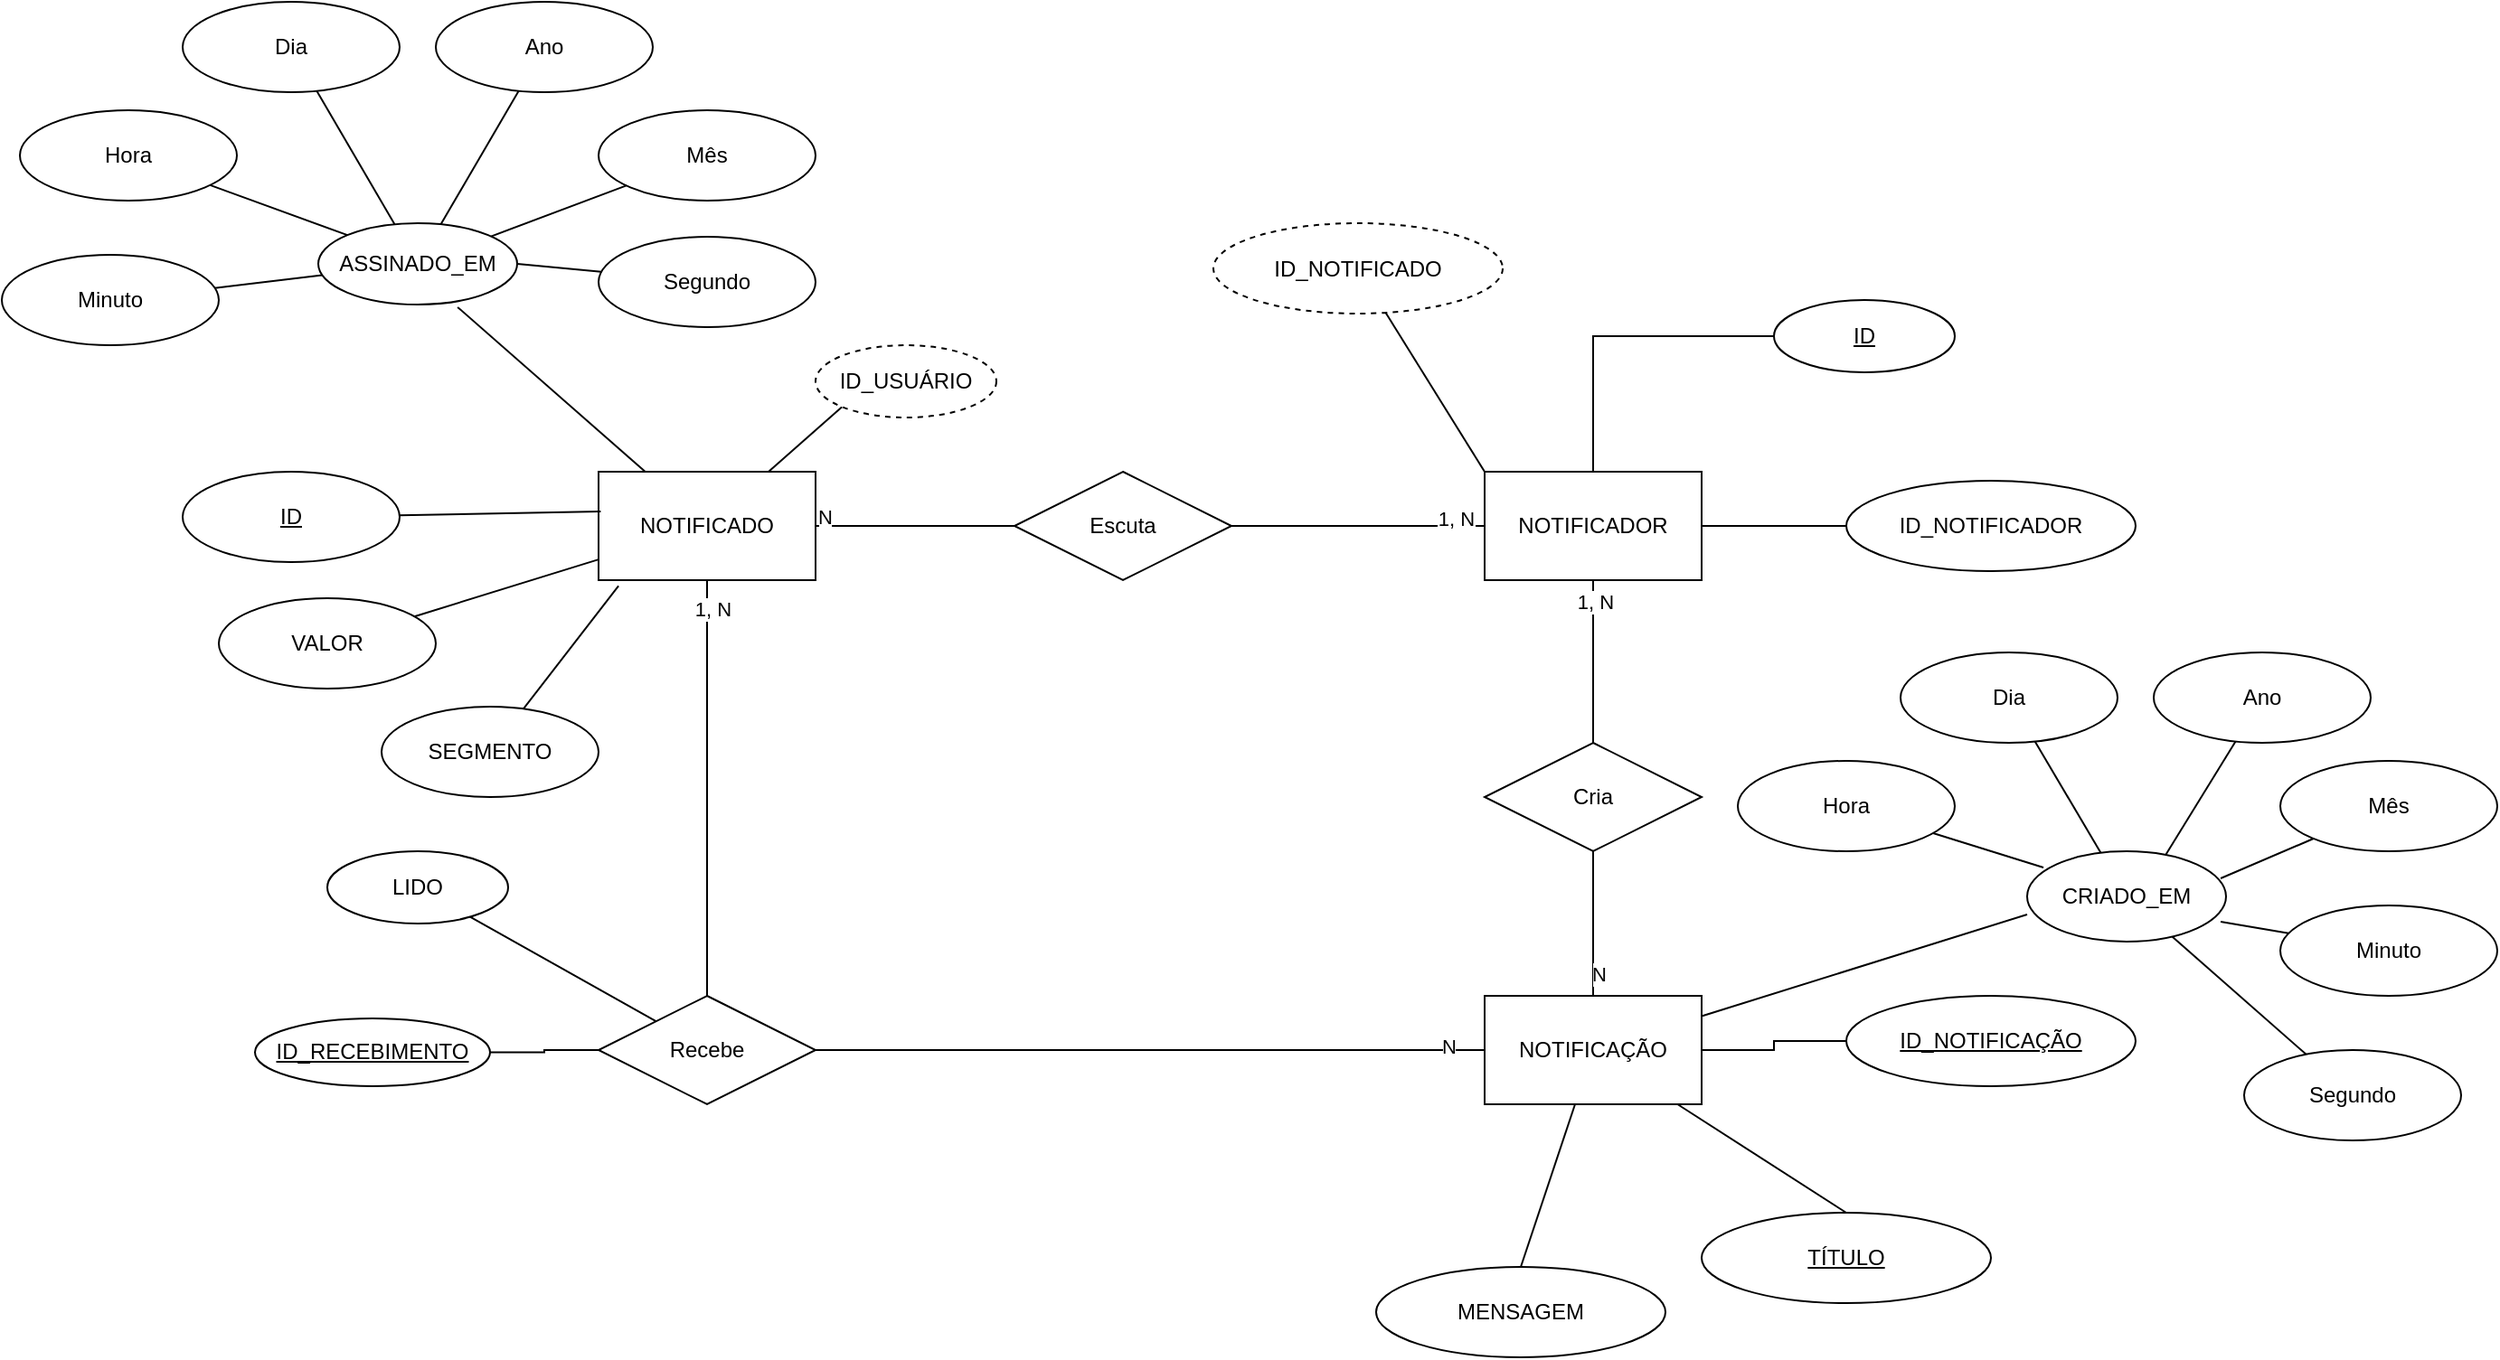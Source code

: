 <mxfile version="24.3.1" type="device">
  <diagram name="Page-1" id="kRg1-ay8pMj5Pi-dX9Vl">
    <mxGraphModel dx="2325" dy="1628" grid="1" gridSize="10" guides="1" tooltips="1" connect="1" arrows="1" fold="1" page="1" pageScale="1" pageWidth="850" pageHeight="1100" math="0" shadow="0">
      <root>
        <mxCell id="0" />
        <mxCell id="1" parent="0" />
        <mxCell id="TpQNtew0xltjlEM3AGvT-20" style="rounded=0;orthogonalLoop=1;jettySize=auto;html=1;endArrow=none;endFill=0;" parent="1" source="TpQNtew0xltjlEM3AGvT-1" target="TpQNtew0xltjlEM3AGvT-19" edge="1">
          <mxGeometry relative="1" as="geometry" />
        </mxCell>
        <mxCell id="TpQNtew0xltjlEM3AGvT-24" style="rounded=0;orthogonalLoop=1;jettySize=auto;html=1;entryX=0;entryY=1;entryDx=0;entryDy=0;endArrow=none;endFill=0;" parent="1" source="TpQNtew0xltjlEM3AGvT-1" target="TpQNtew0xltjlEM3AGvT-23" edge="1">
          <mxGeometry relative="1" as="geometry" />
        </mxCell>
        <mxCell id="TpQNtew0xltjlEM3AGvT-67" style="edgeStyle=orthogonalEdgeStyle;rounded=0;orthogonalLoop=1;jettySize=auto;html=1;endArrow=none;endFill=0;" parent="1" source="TpQNtew0xltjlEM3AGvT-1" target="TpQNtew0xltjlEM3AGvT-66" edge="1">
          <mxGeometry relative="1" as="geometry" />
        </mxCell>
        <mxCell id="TpQNtew0xltjlEM3AGvT-90" value="1, N" style="edgeLabel;html=1;align=center;verticalAlign=middle;resizable=0;points=[];" parent="TpQNtew0xltjlEM3AGvT-67" vertex="1" connectable="0">
          <mxGeometry x="-0.861" y="3" relative="1" as="geometry">
            <mxPoint as="offset" />
          </mxGeometry>
        </mxCell>
        <mxCell id="TpQNtew0xltjlEM3AGvT-1" value="NOTIFICADO" style="rounded=0;whiteSpace=wrap;html=1;" parent="1" vertex="1">
          <mxGeometry x="130" y="190" width="120" height="60" as="geometry" />
        </mxCell>
        <mxCell id="TpQNtew0xltjlEM3AGvT-18" style="rounded=0;orthogonalLoop=1;jettySize=auto;html=1;entryX=0.01;entryY=0.367;entryDx=0;entryDy=0;endArrow=none;endFill=0;entryPerimeter=0;" parent="1" source="TpQNtew0xltjlEM3AGvT-2" target="TpQNtew0xltjlEM3AGvT-1" edge="1">
          <mxGeometry relative="1" as="geometry" />
        </mxCell>
        <mxCell id="TpQNtew0xltjlEM3AGvT-2" value="&lt;u&gt;ID&lt;/u&gt;" style="ellipse;whiteSpace=wrap;html=1;" parent="1" vertex="1">
          <mxGeometry x="-100" y="190" width="120" height="50" as="geometry" />
        </mxCell>
        <mxCell id="TpQNtew0xltjlEM3AGvT-13" style="rounded=0;orthogonalLoop=1;jettySize=auto;html=1;endArrow=none;endFill=0;" parent="1" target="TpQNtew0xltjlEM3AGvT-1" edge="1">
          <mxGeometry relative="1" as="geometry">
            <mxPoint x="52.063" y="98.94" as="sourcePoint" />
          </mxGeometry>
        </mxCell>
        <mxCell id="TpQNtew0xltjlEM3AGvT-9" style="rounded=0;orthogonalLoop=1;jettySize=auto;html=1;entryX=0;entryY=0;entryDx=0;entryDy=0;endArrow=none;endFill=0;" parent="1" source="TpQNtew0xltjlEM3AGvT-5" target="6f-TwCAPix_qyAi-z65O-1" edge="1">
          <mxGeometry relative="1" as="geometry">
            <mxPoint x="-14.246" y="55.734" as="targetPoint" />
          </mxGeometry>
        </mxCell>
        <mxCell id="TpQNtew0xltjlEM3AGvT-5" value="Hora" style="ellipse;whiteSpace=wrap;html=1;" parent="1" vertex="1">
          <mxGeometry x="-190" y="-10" width="120" height="50" as="geometry" />
        </mxCell>
        <mxCell id="TpQNtew0xltjlEM3AGvT-10" style="rounded=0;orthogonalLoop=1;jettySize=auto;html=1;endArrow=none;endFill=0;" parent="1" source="TpQNtew0xltjlEM3AGvT-6" target="6f-TwCAPix_qyAi-z65O-1" edge="1">
          <mxGeometry relative="1" as="geometry">
            <mxPoint x="10.622" y="48.456" as="targetPoint" />
          </mxGeometry>
        </mxCell>
        <mxCell id="TpQNtew0xltjlEM3AGvT-6" value="Dia" style="ellipse;whiteSpace=wrap;html=1;" parent="1" vertex="1">
          <mxGeometry x="-100" y="-70" width="120" height="50" as="geometry" />
        </mxCell>
        <mxCell id="TpQNtew0xltjlEM3AGvT-7" value="Mês" style="ellipse;whiteSpace=wrap;html=1;" parent="1" vertex="1">
          <mxGeometry x="130" y="-10" width="120" height="50" as="geometry" />
        </mxCell>
        <mxCell id="TpQNtew0xltjlEM3AGvT-11" style="rounded=0;orthogonalLoop=1;jettySize=auto;html=1;endArrow=none;endFill=0;" parent="1" source="TpQNtew0xltjlEM3AGvT-8" target="6f-TwCAPix_qyAi-z65O-1" edge="1">
          <mxGeometry relative="1" as="geometry">
            <mxPoint x="41.405" y="48.752" as="targetPoint" />
          </mxGeometry>
        </mxCell>
        <mxCell id="TpQNtew0xltjlEM3AGvT-8" value="Ano" style="ellipse;whiteSpace=wrap;html=1;" parent="1" vertex="1">
          <mxGeometry x="40" y="-70" width="120" height="50" as="geometry" />
        </mxCell>
        <mxCell id="TpQNtew0xltjlEM3AGvT-12" style="rounded=0;orthogonalLoop=1;jettySize=auto;html=1;endArrow=none;endFill=0;" parent="1" source="TpQNtew0xltjlEM3AGvT-7" target="6f-TwCAPix_qyAi-z65O-1" edge="1">
          <mxGeometry relative="1" as="geometry">
            <mxPoint x="70.32" y="57.015" as="targetPoint" />
          </mxGeometry>
        </mxCell>
        <mxCell id="TpQNtew0xltjlEM3AGvT-15" style="rounded=0;orthogonalLoop=1;jettySize=auto;html=1;endArrow=none;endFill=0;" parent="1" source="TpQNtew0xltjlEM3AGvT-14" target="6f-TwCAPix_qyAi-z65O-1" edge="1">
          <mxGeometry relative="1" as="geometry">
            <mxPoint x="-28.452" y="81.479" as="targetPoint" />
          </mxGeometry>
        </mxCell>
        <mxCell id="TpQNtew0xltjlEM3AGvT-14" value="Minuto" style="ellipse;whiteSpace=wrap;html=1;" parent="1" vertex="1">
          <mxGeometry x="-200" y="70" width="120" height="50" as="geometry" />
        </mxCell>
        <mxCell id="TpQNtew0xltjlEM3AGvT-17" style="rounded=0;orthogonalLoop=1;jettySize=auto;html=1;endArrow=none;endFill=0;entryX=1;entryY=0.5;entryDx=0;entryDy=0;" parent="1" source="TpQNtew0xltjlEM3AGvT-16" target="6f-TwCAPix_qyAi-z65O-1" edge="1">
          <mxGeometry relative="1" as="geometry">
            <mxPoint x="79.6" y="78.309" as="targetPoint" />
          </mxGeometry>
        </mxCell>
        <mxCell id="TpQNtew0xltjlEM3AGvT-16" value="Segundo" style="ellipse;whiteSpace=wrap;html=1;" parent="1" vertex="1">
          <mxGeometry x="130" y="60" width="120" height="50" as="geometry" />
        </mxCell>
        <mxCell id="TpQNtew0xltjlEM3AGvT-19" value="VALOR" style="ellipse;whiteSpace=wrap;html=1;" parent="1" vertex="1">
          <mxGeometry x="-80" y="260" width="120" height="50" as="geometry" />
        </mxCell>
        <mxCell id="TpQNtew0xltjlEM3AGvT-23" value="ID_USUÁRIO" style="ellipse;whiteSpace=wrap;html=1;align=center;dashed=1;" parent="1" vertex="1">
          <mxGeometry x="250" y="120" width="100" height="40" as="geometry" />
        </mxCell>
        <mxCell id="TpQNtew0xltjlEM3AGvT-27" value="Escuta" style="shape=rhombus;perimeter=rhombusPerimeter;whiteSpace=wrap;html=1;align=center;" parent="1" vertex="1">
          <mxGeometry x="360" y="190" width="120" height="60" as="geometry" />
        </mxCell>
        <mxCell id="TpQNtew0xltjlEM3AGvT-34" style="edgeStyle=orthogonalEdgeStyle;rounded=0;orthogonalLoop=1;jettySize=auto;html=1;entryX=1;entryY=0.5;entryDx=0;entryDy=0;endArrow=none;endFill=0;" parent="1" source="TpQNtew0xltjlEM3AGvT-29" target="TpQNtew0xltjlEM3AGvT-27" edge="1">
          <mxGeometry relative="1" as="geometry" />
        </mxCell>
        <mxCell id="TpQNtew0xltjlEM3AGvT-91" value="1, N" style="edgeLabel;html=1;align=center;verticalAlign=middle;resizable=0;points=[];" parent="TpQNtew0xltjlEM3AGvT-34" vertex="1" connectable="0">
          <mxGeometry x="-0.771" y="-4" relative="1" as="geometry">
            <mxPoint as="offset" />
          </mxGeometry>
        </mxCell>
        <mxCell id="TpQNtew0xltjlEM3AGvT-42" style="edgeStyle=orthogonalEdgeStyle;rounded=0;orthogonalLoop=1;jettySize=auto;html=1;entryX=0.5;entryY=0;entryDx=0;entryDy=0;endArrow=none;endFill=0;" parent="1" source="TpQNtew0xltjlEM3AGvT-29" target="TpQNtew0xltjlEM3AGvT-41" edge="1">
          <mxGeometry relative="1" as="geometry" />
        </mxCell>
        <mxCell id="TpQNtew0xltjlEM3AGvT-92" value="1, N" style="edgeLabel;html=1;align=center;verticalAlign=middle;resizable=0;points=[];" parent="TpQNtew0xltjlEM3AGvT-42" vertex="1" connectable="0">
          <mxGeometry x="-0.733" y="1" relative="1" as="geometry">
            <mxPoint as="offset" />
          </mxGeometry>
        </mxCell>
        <mxCell id="TpQNtew0xltjlEM3AGvT-29" value="NOTIFICADOR" style="rounded=0;whiteSpace=wrap;html=1;" parent="1" vertex="1">
          <mxGeometry x="620" y="190" width="120" height="60" as="geometry" />
        </mxCell>
        <mxCell id="TpQNtew0xltjlEM3AGvT-30" style="edgeStyle=orthogonalEdgeStyle;rounded=0;orthogonalLoop=1;jettySize=auto;html=1;entryX=0;entryY=0.5;entryDx=0;entryDy=0;endArrow=none;endFill=0;" parent="1" source="TpQNtew0xltjlEM3AGvT-1" target="TpQNtew0xltjlEM3AGvT-27" edge="1">
          <mxGeometry relative="1" as="geometry" />
        </mxCell>
        <mxCell id="TpQNtew0xltjlEM3AGvT-39" value="N" style="edgeLabel;html=1;align=center;verticalAlign=middle;resizable=0;points=[];" parent="TpQNtew0xltjlEM3AGvT-30" vertex="1" connectable="0">
          <mxGeometry x="-0.849" y="1" relative="1" as="geometry">
            <mxPoint x="-4" y="-4" as="offset" />
          </mxGeometry>
        </mxCell>
        <mxCell id="TpQNtew0xltjlEM3AGvT-33" style="edgeStyle=orthogonalEdgeStyle;rounded=0;orthogonalLoop=1;jettySize=auto;html=1;endArrow=none;endFill=0;entryX=0.5;entryY=0;entryDx=0;entryDy=0;" parent="1" source="TpQNtew0xltjlEM3AGvT-32" target="TpQNtew0xltjlEM3AGvT-29" edge="1">
          <mxGeometry relative="1" as="geometry" />
        </mxCell>
        <mxCell id="TpQNtew0xltjlEM3AGvT-32" value="&lt;u&gt;ID&lt;/u&gt;" style="ellipse;whiteSpace=wrap;html=1;align=center;" parent="1" vertex="1">
          <mxGeometry x="780" y="95" width="100" height="40" as="geometry" />
        </mxCell>
        <mxCell id="TpQNtew0xltjlEM3AGvT-36" style="rounded=0;orthogonalLoop=1;jettySize=auto;html=1;endArrow=none;endFill=0;entryX=0;entryY=0;entryDx=0;entryDy=0;" parent="1" source="TpQNtew0xltjlEM3AGvT-35" target="TpQNtew0xltjlEM3AGvT-29" edge="1">
          <mxGeometry relative="1" as="geometry" />
        </mxCell>
        <mxCell id="TpQNtew0xltjlEM3AGvT-35" value="ID_NOTIFICADO" style="ellipse;whiteSpace=wrap;html=1;align=center;dashed=1;" parent="1" vertex="1">
          <mxGeometry x="470" y="52.5" width="160" height="50" as="geometry" />
        </mxCell>
        <mxCell id="TpQNtew0xltjlEM3AGvT-38" style="edgeStyle=orthogonalEdgeStyle;rounded=0;orthogonalLoop=1;jettySize=auto;html=1;endArrow=none;endFill=0;entryX=1;entryY=0.5;entryDx=0;entryDy=0;" parent="1" source="TpQNtew0xltjlEM3AGvT-37" target="TpQNtew0xltjlEM3AGvT-29" edge="1">
          <mxGeometry relative="1" as="geometry">
            <mxPoint x="490" y="250" as="targetPoint" />
          </mxGeometry>
        </mxCell>
        <mxCell id="TpQNtew0xltjlEM3AGvT-37" value="ID_NOTIFICADOR" style="ellipse;whiteSpace=wrap;html=1;align=center;" parent="1" vertex="1">
          <mxGeometry x="820" y="195" width="160" height="50" as="geometry" />
        </mxCell>
        <mxCell id="TpQNtew0xltjlEM3AGvT-44" style="edgeStyle=orthogonalEdgeStyle;rounded=0;orthogonalLoop=1;jettySize=auto;html=1;entryX=0.5;entryY=0;entryDx=0;entryDy=0;endArrow=none;endFill=0;" parent="1" source="TpQNtew0xltjlEM3AGvT-41" target="TpQNtew0xltjlEM3AGvT-43" edge="1">
          <mxGeometry relative="1" as="geometry" />
        </mxCell>
        <mxCell id="TpQNtew0xltjlEM3AGvT-93" value="N" style="edgeLabel;html=1;align=center;verticalAlign=middle;resizable=0;points=[];" parent="TpQNtew0xltjlEM3AGvT-44" vertex="1" connectable="0">
          <mxGeometry x="0.7" y="3" relative="1" as="geometry">
            <mxPoint as="offset" />
          </mxGeometry>
        </mxCell>
        <mxCell id="TpQNtew0xltjlEM3AGvT-41" value="Cria" style="shape=rhombus;perimeter=rhombusPerimeter;whiteSpace=wrap;html=1;align=center;" parent="1" vertex="1">
          <mxGeometry x="620" y="340" width="120" height="60" as="geometry" />
        </mxCell>
        <mxCell id="TpQNtew0xltjlEM3AGvT-46" style="edgeStyle=orthogonalEdgeStyle;rounded=0;orthogonalLoop=1;jettySize=auto;html=1;entryX=0;entryY=0.5;entryDx=0;entryDy=0;endArrow=none;endFill=0;" parent="1" source="TpQNtew0xltjlEM3AGvT-43" target="TpQNtew0xltjlEM3AGvT-45" edge="1">
          <mxGeometry relative="1" as="geometry" />
        </mxCell>
        <mxCell id="TpQNtew0xltjlEM3AGvT-48" style="rounded=0;orthogonalLoop=1;jettySize=auto;html=1;entryX=0.5;entryY=0;entryDx=0;entryDy=0;endArrow=none;endFill=0;" parent="1" source="TpQNtew0xltjlEM3AGvT-43" target="TpQNtew0xltjlEM3AGvT-47" edge="1">
          <mxGeometry relative="1" as="geometry" />
        </mxCell>
        <mxCell id="TpQNtew0xltjlEM3AGvT-50" style="rounded=0;orthogonalLoop=1;jettySize=auto;html=1;entryX=0.5;entryY=0;entryDx=0;entryDy=0;endArrow=none;endFill=0;" parent="1" source="TpQNtew0xltjlEM3AGvT-43" target="TpQNtew0xltjlEM3AGvT-49" edge="1">
          <mxGeometry relative="1" as="geometry" />
        </mxCell>
        <mxCell id="TpQNtew0xltjlEM3AGvT-43" value="NOTIFICAÇÃO" style="rounded=0;whiteSpace=wrap;html=1;" parent="1" vertex="1">
          <mxGeometry x="620" y="480" width="120" height="60" as="geometry" />
        </mxCell>
        <mxCell id="TpQNtew0xltjlEM3AGvT-45" value="&lt;u&gt;ID_NOTIFICAÇÃO&lt;/u&gt;" style="ellipse;whiteSpace=wrap;html=1;align=center;" parent="1" vertex="1">
          <mxGeometry x="820" y="480" width="160" height="50" as="geometry" />
        </mxCell>
        <mxCell id="TpQNtew0xltjlEM3AGvT-47" value="&lt;u&gt;TÍTULO&lt;/u&gt;" style="ellipse;whiteSpace=wrap;html=1;align=center;" parent="1" vertex="1">
          <mxGeometry x="740" y="600" width="160" height="50" as="geometry" />
        </mxCell>
        <mxCell id="TpQNtew0xltjlEM3AGvT-49" value="MENSAGEM" style="ellipse;whiteSpace=wrap;html=1;align=center;" parent="1" vertex="1">
          <mxGeometry x="560" y="630" width="160" height="50" as="geometry" />
        </mxCell>
        <mxCell id="TpQNtew0xltjlEM3AGvT-65" style="rounded=0;orthogonalLoop=1;jettySize=auto;html=1;exitX=0;exitY=0.5;exitDx=0;exitDy=0;endArrow=none;endFill=0;" parent="1" target="TpQNtew0xltjlEM3AGvT-43" edge="1">
          <mxGeometry relative="1" as="geometry">
            <mxPoint x="920" y="435" as="sourcePoint" />
          </mxGeometry>
        </mxCell>
        <mxCell id="TpQNtew0xltjlEM3AGvT-52" style="rounded=0;orthogonalLoop=1;jettySize=auto;html=1;entryX=0.082;entryY=0.18;entryDx=0;entryDy=0;endArrow=none;endFill=0;entryPerimeter=0;" parent="1" source="TpQNtew0xltjlEM3AGvT-53" target="6f-TwCAPix_qyAi-z65O-2" edge="1">
          <mxGeometry relative="1" as="geometry">
            <mxPoint x="935.754" y="415.734" as="targetPoint" />
          </mxGeometry>
        </mxCell>
        <mxCell id="TpQNtew0xltjlEM3AGvT-53" value="Hora" style="ellipse;whiteSpace=wrap;html=1;" parent="1" vertex="1">
          <mxGeometry x="760" y="350" width="120" height="50" as="geometry" />
        </mxCell>
        <mxCell id="TpQNtew0xltjlEM3AGvT-54" style="rounded=0;orthogonalLoop=1;jettySize=auto;html=1;endArrow=none;endFill=0;" parent="1" source="TpQNtew0xltjlEM3AGvT-55" target="6f-TwCAPix_qyAi-z65O-2" edge="1">
          <mxGeometry relative="1" as="geometry">
            <mxPoint x="960.622" y="408.456" as="targetPoint" />
          </mxGeometry>
        </mxCell>
        <mxCell id="TpQNtew0xltjlEM3AGvT-55" value="Dia" style="ellipse;whiteSpace=wrap;html=1;" parent="1" vertex="1">
          <mxGeometry x="850" y="290" width="120" height="50" as="geometry" />
        </mxCell>
        <mxCell id="TpQNtew0xltjlEM3AGvT-56" value="Mês" style="ellipse;whiteSpace=wrap;html=1;" parent="1" vertex="1">
          <mxGeometry x="1060" y="350" width="120" height="50" as="geometry" />
        </mxCell>
        <mxCell id="TpQNtew0xltjlEM3AGvT-57" style="rounded=0;orthogonalLoop=1;jettySize=auto;html=1;endArrow=none;endFill=0;entryX=0.691;entryY=0.06;entryDx=0;entryDy=0;entryPerimeter=0;" parent="1" source="TpQNtew0xltjlEM3AGvT-58" target="6f-TwCAPix_qyAi-z65O-2" edge="1">
          <mxGeometry relative="1" as="geometry">
            <mxPoint x="1000" y="420" as="targetPoint" />
          </mxGeometry>
        </mxCell>
        <mxCell id="TpQNtew0xltjlEM3AGvT-58" value="Ano" style="ellipse;whiteSpace=wrap;html=1;" parent="1" vertex="1">
          <mxGeometry x="990" y="290" width="120" height="50" as="geometry" />
        </mxCell>
        <mxCell id="TpQNtew0xltjlEM3AGvT-59" style="rounded=0;orthogonalLoop=1;jettySize=auto;html=1;endArrow=none;endFill=0;entryX=0.973;entryY=0.3;entryDx=0;entryDy=0;entryPerimeter=0;" parent="1" source="TpQNtew0xltjlEM3AGvT-56" edge="1" target="6f-TwCAPix_qyAi-z65O-2">
          <mxGeometry relative="1" as="geometry">
            <mxPoint x="1020" y="420" as="targetPoint" />
          </mxGeometry>
        </mxCell>
        <mxCell id="TpQNtew0xltjlEM3AGvT-60" style="rounded=0;orthogonalLoop=1;jettySize=auto;html=1;endArrow=none;endFill=0;entryX=0.973;entryY=0.78;entryDx=0;entryDy=0;entryPerimeter=0;" parent="1" source="TpQNtew0xltjlEM3AGvT-61" target="6f-TwCAPix_qyAi-z65O-2" edge="1">
          <mxGeometry relative="1" as="geometry">
            <mxPoint x="1028.02" y="442.313" as="targetPoint" />
          </mxGeometry>
        </mxCell>
        <mxCell id="TpQNtew0xltjlEM3AGvT-61" value="Minuto" style="ellipse;whiteSpace=wrap;html=1;" parent="1" vertex="1">
          <mxGeometry x="1060" y="430" width="120" height="50" as="geometry" />
        </mxCell>
        <mxCell id="TpQNtew0xltjlEM3AGvT-62" style="rounded=0;orthogonalLoop=1;jettySize=auto;html=1;endArrow=none;endFill=0;" parent="1" source="TpQNtew0xltjlEM3AGvT-63" target="6f-TwCAPix_qyAi-z65O-2" edge="1">
          <mxGeometry relative="1" as="geometry">
            <mxPoint x="1004.15" y="458.32" as="targetPoint" />
          </mxGeometry>
        </mxCell>
        <mxCell id="TpQNtew0xltjlEM3AGvT-63" value="Segundo" style="ellipse;whiteSpace=wrap;html=1;" parent="1" vertex="1">
          <mxGeometry x="1040" y="510" width="120" height="50" as="geometry" />
        </mxCell>
        <mxCell id="TpQNtew0xltjlEM3AGvT-68" style="edgeStyle=orthogonalEdgeStyle;rounded=0;orthogonalLoop=1;jettySize=auto;html=1;entryX=0;entryY=0.5;entryDx=0;entryDy=0;endArrow=none;endFill=0;" parent="1" source="TpQNtew0xltjlEM3AGvT-66" target="TpQNtew0xltjlEM3AGvT-43" edge="1">
          <mxGeometry relative="1" as="geometry" />
        </mxCell>
        <mxCell id="TpQNtew0xltjlEM3AGvT-89" value="N" style="edgeLabel;html=1;align=center;verticalAlign=middle;resizable=0;points=[];" parent="TpQNtew0xltjlEM3AGvT-68" vertex="1" connectable="0">
          <mxGeometry x="0.89" y="2" relative="1" as="geometry">
            <mxPoint as="offset" />
          </mxGeometry>
        </mxCell>
        <mxCell id="TpQNtew0xltjlEM3AGvT-66" value="Recebe" style="shape=rhombus;perimeter=rhombusPerimeter;whiteSpace=wrap;html=1;align=center;" parent="1" vertex="1">
          <mxGeometry x="130" y="480" width="120" height="60" as="geometry" />
        </mxCell>
        <mxCell id="TpQNtew0xltjlEM3AGvT-72" style="edgeStyle=orthogonalEdgeStyle;rounded=0;orthogonalLoop=1;jettySize=auto;html=1;endArrow=none;endFill=0;" parent="1" source="TpQNtew0xltjlEM3AGvT-69" target="TpQNtew0xltjlEM3AGvT-66" edge="1">
          <mxGeometry relative="1" as="geometry" />
        </mxCell>
        <mxCell id="TpQNtew0xltjlEM3AGvT-69" value="ID_RECEBIMENTO" style="ellipse;whiteSpace=wrap;html=1;align=center;fontStyle=4;" parent="1" vertex="1">
          <mxGeometry x="-60" y="492.5" width="130" height="37.5" as="geometry" />
        </mxCell>
        <mxCell id="TpQNtew0xltjlEM3AGvT-71" style="rounded=0;orthogonalLoop=1;jettySize=auto;html=1;endArrow=none;endFill=0;" parent="1" source="TpQNtew0xltjlEM3AGvT-70" target="TpQNtew0xltjlEM3AGvT-66" edge="1">
          <mxGeometry relative="1" as="geometry" />
        </mxCell>
        <mxCell id="TpQNtew0xltjlEM3AGvT-70" value="LIDO" style="ellipse;whiteSpace=wrap;html=1;align=center;" parent="1" vertex="1">
          <mxGeometry x="-20" y="400" width="100" height="40" as="geometry" />
        </mxCell>
        <mxCell id="6f-TwCAPix_qyAi-z65O-1" value="ASSINADO_EM" style="ellipse;whiteSpace=wrap;html=1;align=center;" vertex="1" parent="1">
          <mxGeometry x="-25" y="52.5" width="110" height="45" as="geometry" />
        </mxCell>
        <mxCell id="6f-TwCAPix_qyAi-z65O-2" value="CRIADO_EM" style="ellipse;whiteSpace=wrap;html=1;align=center;" vertex="1" parent="1">
          <mxGeometry x="920" y="400" width="110" height="50" as="geometry" />
        </mxCell>
        <mxCell id="6f-TwCAPix_qyAi-z65O-3" value="SEGMENTO" style="ellipse;whiteSpace=wrap;html=1;" vertex="1" parent="1">
          <mxGeometry x="10" y="320" width="120" height="50" as="geometry" />
        </mxCell>
        <mxCell id="6f-TwCAPix_qyAi-z65O-4" style="rounded=0;orthogonalLoop=1;jettySize=auto;html=1;entryX=0.092;entryY=1.053;entryDx=0;entryDy=0;entryPerimeter=0;endArrow=none;endFill=0;" edge="1" parent="1" source="6f-TwCAPix_qyAi-z65O-3" target="TpQNtew0xltjlEM3AGvT-1">
          <mxGeometry relative="1" as="geometry" />
        </mxCell>
      </root>
    </mxGraphModel>
  </diagram>
</mxfile>
